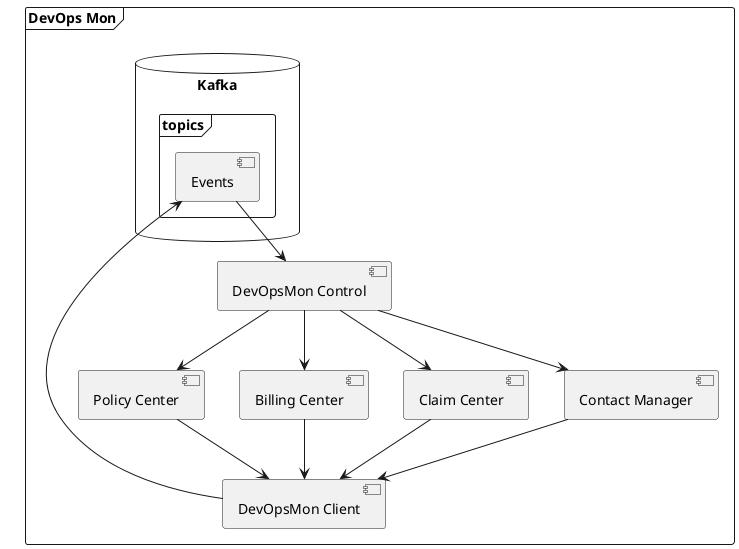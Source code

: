 @startuml
'https://plantuml.com/component-diagram

frame "DevOps Mon" {
    [DevOpsMon Client] as [dom-client]

    [DevOpsMon Control] as [dom-control]

    [Policy Center] as [gwr-pc]
    [Billing Center] as [gwr-bc]
    [Claim Center] as [gwr-cc]
    [Contact Manager] as [gwr-cm]

    database "Kafka" {
        frame "topics" {
            [Events] as [topic]
        }
    }

    [dom-client] --> [topic]
    [topic] --> [dom-control]

    [gwr-pc] --> [dom-client]
    [gwr-bc] --> [dom-client]
    [gwr-cc] --> [dom-client]
    [gwr-cm] --> [dom-client]

    [dom-control] --> [gwr-pc]
    [dom-control] --> [gwr-bc]
    [dom-control] --> [gwr-cc]
    [dom-control] --> [gwr-cm]
}

@enduml